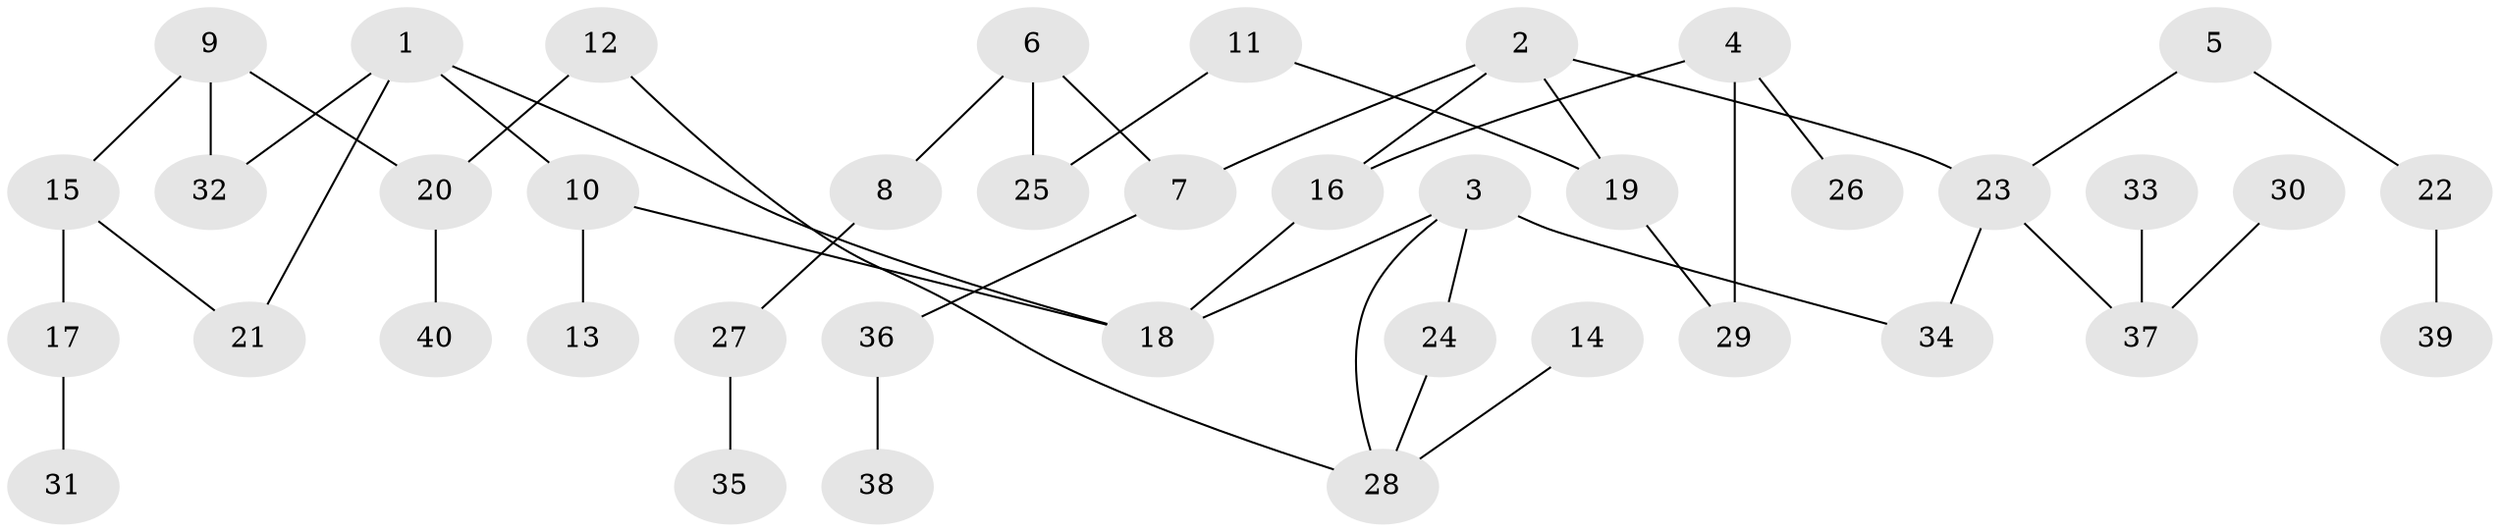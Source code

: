// original degree distribution, {4: 0.14285714285714285, 5: 0.05357142857142857, 1: 0.375, 2: 0.2857142857142857, 3: 0.14285714285714285}
// Generated by graph-tools (version 1.1) at 2025/36/03/04/25 23:36:02]
// undirected, 40 vertices, 46 edges
graph export_dot {
  node [color=gray90,style=filled];
  1;
  2;
  3;
  4;
  5;
  6;
  7;
  8;
  9;
  10;
  11;
  12;
  13;
  14;
  15;
  16;
  17;
  18;
  19;
  20;
  21;
  22;
  23;
  24;
  25;
  26;
  27;
  28;
  29;
  30;
  31;
  32;
  33;
  34;
  35;
  36;
  37;
  38;
  39;
  40;
  1 -- 10 [weight=1.0];
  1 -- 18 [weight=1.0];
  1 -- 21 [weight=1.0];
  1 -- 32 [weight=1.0];
  2 -- 7 [weight=1.0];
  2 -- 16 [weight=1.0];
  2 -- 19 [weight=1.0];
  2 -- 23 [weight=1.0];
  3 -- 18 [weight=1.0];
  3 -- 24 [weight=1.0];
  3 -- 28 [weight=1.0];
  3 -- 34 [weight=1.0];
  4 -- 16 [weight=1.0];
  4 -- 26 [weight=1.0];
  4 -- 29 [weight=1.0];
  5 -- 22 [weight=1.0];
  5 -- 23 [weight=1.0];
  6 -- 7 [weight=1.0];
  6 -- 8 [weight=1.0];
  6 -- 25 [weight=1.0];
  7 -- 36 [weight=1.0];
  8 -- 27 [weight=1.0];
  9 -- 15 [weight=1.0];
  9 -- 20 [weight=1.0];
  9 -- 32 [weight=1.0];
  10 -- 13 [weight=1.0];
  10 -- 18 [weight=1.0];
  11 -- 19 [weight=1.0];
  11 -- 25 [weight=1.0];
  12 -- 20 [weight=1.0];
  12 -- 28 [weight=1.0];
  14 -- 28 [weight=1.0];
  15 -- 17 [weight=1.0];
  15 -- 21 [weight=1.0];
  16 -- 18 [weight=1.0];
  17 -- 31 [weight=1.0];
  19 -- 29 [weight=1.0];
  20 -- 40 [weight=1.0];
  22 -- 39 [weight=1.0];
  23 -- 34 [weight=1.0];
  23 -- 37 [weight=1.0];
  24 -- 28 [weight=1.0];
  27 -- 35 [weight=1.0];
  30 -- 37 [weight=1.0];
  33 -- 37 [weight=1.0];
  36 -- 38 [weight=1.0];
}
